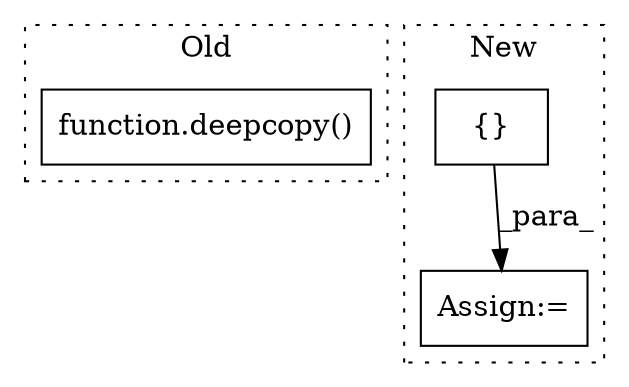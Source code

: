 digraph G {
subgraph cluster0 {
1 [label="function.deepcopy()" a="75" s="1892,1917" l="9,1" shape="box"];
label = "Old";
style="dotted";
}
subgraph cluster1 {
2 [label="{}" a="59" s="1800,1829" l="1,0" shape="box"];
3 [label="Assign:=" a="68" s="1797" l="3" shape="box"];
label = "New";
style="dotted";
}
2 -> 3 [label="_para_"];
}
